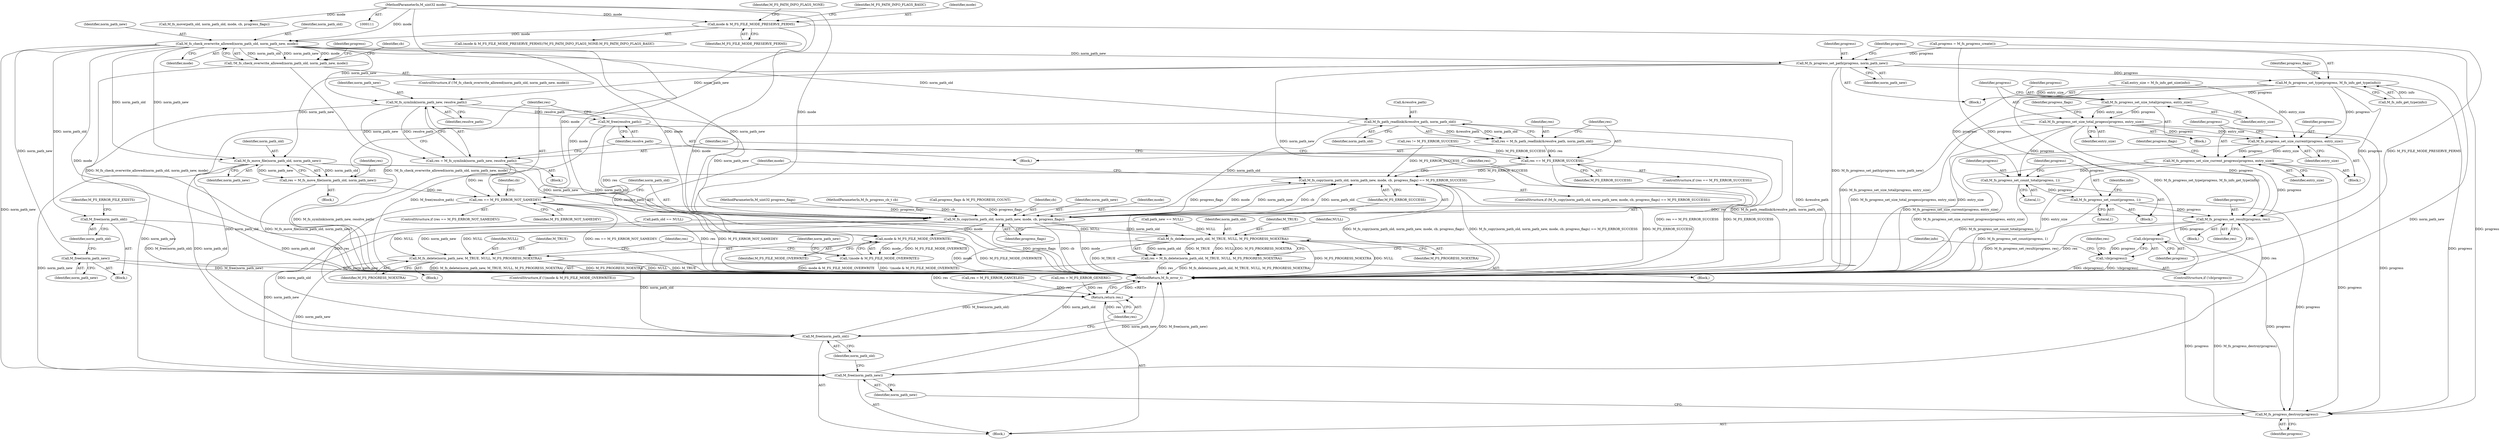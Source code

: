 digraph "0_mstdlib_db124b8f607dd0a40a9aef2d4d468fad433522a7_3@API" {
"1000236" [label="(Call,M_fs_check_overwrite_allowed(norm_path_old, norm_path_new, mode))"];
"1000216" [label="(Call,mode & M_FS_FILE_MODE_PRESERVE_PERMS)"];
"1000114" [label="(MethodParameterIn,M_uint32 mode)"];
"1000235" [label="(Call,!M_fs_check_overwrite_allowed(norm_path_old, norm_path_new, mode))"];
"1000243" [label="(Call,M_free(norm_path_new))"];
"1000245" [label="(Call,M_free(norm_path_old))"];
"1000256" [label="(Call,M_fs_progress_set_path(progress, norm_path_new))"];
"1000259" [label="(Call,M_fs_progress_set_type(progress, M_fs_info_get_type(info)))"];
"1000268" [label="(Call,M_fs_progress_set_size_total(progress, entry_size))"];
"1000271" [label="(Call,M_fs_progress_set_size_total_progess(progress, entry_size))"];
"1000279" [label="(Call,M_fs_progress_set_size_current(progress, entry_size))"];
"1000282" [label="(Call,M_fs_progress_set_size_current_progress(progress, entry_size))"];
"1000290" [label="(Call,M_fs_progress_set_count_total(progress, 1))"];
"1000293" [label="(Call,M_fs_progress_set_count(progress, 1))"];
"1000370" [label="(Call,M_fs_progress_set_result(progress, res))"];
"1000375" [label="(Call,cb(progress))"];
"1000374" [label="(Call,!cb(progress))"];
"1000383" [label="(Call,M_fs_progress_destroy(progress))"];
"1000389" [label="(Return,return res;)"];
"1000315" [label="(Call,M_fs_symlink(norm_path_new, resolve_path))"];
"1000313" [label="(Call,res = M_fs_symlink(norm_path_new, resolve_path))"];
"1000328" [label="(Call,res == M_FS_ERROR_NOT_SAMEDEV)"];
"1000318" [label="(Call,M_free(resolve_path))"];
"1000334" [label="(Call,M_fs_copy(norm_path_old, norm_path_new, mode, cb, progress_flags))"];
"1000333" [label="(Call,M_fs_copy(norm_path_old, norm_path_new, mode, cb, progress_flags) == M_FS_ERROR_SUCCESS)"];
"1000344" [label="(Call,M_fs_delete(norm_path_old, M_TRUE, NULL, M_FS_PROGRESS_NOEXTRA))"];
"1000342" [label="(Call,res = M_fs_delete(norm_path_old, M_TRUE, NULL, M_FS_PROGRESS_NOEXTRA))"];
"1000387" [label="(Call,M_free(norm_path_old))"];
"1000353" [label="(Call,mode & M_FS_FILE_MODE_OVERWRITE)"];
"1000352" [label="(Call,!(mode & M_FS_FILE_MODE_OVERWRITE))"];
"1000357" [label="(Call,M_fs_delete(norm_path_new, M_TRUE, NULL, M_FS_PROGRESS_NOEXTRA))"];
"1000385" [label="(Call,M_free(norm_path_new))"];
"1000324" [label="(Call,M_fs_move_file(norm_path_old, norm_path_new))"];
"1000322" [label="(Call,res = M_fs_move_file(norm_path_old, norm_path_new))"];
"1000304" [label="(Call,M_fs_path_readlink(&resolve_path, norm_path_old))"];
"1000302" [label="(Call,res = M_fs_path_readlink(&resolve_path, norm_path_old))"];
"1000309" [label="(Call,res == M_FS_ERROR_SUCCESS)"];
"1000345" [label="(Identifier,norm_path_old)"];
"1000340" [label="(Identifier,M_FS_ERROR_SUCCESS)"];
"1000276" [label="(Identifier,progress_flags)"];
"1000382" [label="(Identifier,info)"];
"1000281" [label="(Identifier,entry_size)"];
"1000270" [label="(Identifier,entry_size)"];
"1000234" [label="(ControlStructure,if (!M_fs_check_overwrite_allowed(norm_path_old, norm_path_new, mode)))"];
"1000130" [label="(Call,path_old == NULL)"];
"1000268" [label="(Call,M_fs_progress_set_size_total(progress, entry_size))"];
"1000251" [label="(Block,)"];
"1000248" [label="(Identifier,M_FS_ERROR_FILE_EXISTS)"];
"1000314" [label="(Identifier,res)"];
"1000242" [label="(Identifier,progress)"];
"1000219" [label="(Identifier,M_FS_PATH_INFO_FLAGS_NONE)"];
"1000271" [label="(Call,M_fs_progress_set_size_total_progess(progress, entry_size))"];
"1000334" [label="(Call,M_fs_copy(norm_path_old, norm_path_new, mode, cb, progress_flags))"];
"1000215" [label="(Call,(mode & M_FS_FILE_MODE_PRESERVE_PERMS)?M_FS_PATH_INFO_FLAGS_NONE:M_FS_PATH_INFO_FLAGS_BASIC)"];
"1000378" [label="(Call,res = M_FS_ERROR_CANCELED)"];
"1000116" [label="(MethodParameterIn,M_uint32 progress_flags)"];
"1000351" [label="(ControlStructure,if (!(mode & M_FS_FILE_MODE_OVERWRITE)))"];
"1000260" [label="(Identifier,progress)"];
"1000280" [label="(Identifier,progress)"];
"1000388" [label="(Identifier,norm_path_old)"];
"1000355" [label="(Identifier,M_FS_FILE_MODE_OVERWRITE)"];
"1000311" [label="(Identifier,M_FS_ERROR_SUCCESS)"];
"1000321" [label="(Block,)"];
"1000256" [label="(Call,M_fs_progress_set_path(progress, norm_path_new))"];
"1000384" [label="(Identifier,progress)"];
"1000246" [label="(Identifier,norm_path_old)"];
"1000368" [label="(Identifier,cb)"];
"1000387" [label="(Call,M_free(norm_path_old))"];
"1000243" [label="(Call,M_free(norm_path_new))"];
"1000361" [label="(Identifier,M_FS_PROGRESS_NOEXTRA)"];
"1000316" [label="(Identifier,norm_path_new)"];
"1000240" [label="(Block,)"];
"1000309" [label="(Call,res == M_FS_ERROR_SUCCESS)"];
"1000222" [label="(Call,res != M_FS_ERROR_SUCCESS)"];
"1000362" [label="(Call,res = M_FS_ERROR_GENERIC)"];
"1000279" [label="(Call,M_fs_progress_set_size_current(progress, entry_size))"];
"1000289" [label="(Block,)"];
"1000342" [label="(Call,res = M_fs_delete(norm_path_old, M_TRUE, NULL, M_FS_PROGRESS_NOEXTRA))"];
"1000313" [label="(Call,res = M_fs_symlink(norm_path_new, resolve_path))"];
"1000216" [label="(Call,mode & M_FS_FILE_MODE_PRESERVE_PERMS)"];
"1000360" [label="(Identifier,NULL)"];
"1000372" [label="(Identifier,res)"];
"1000239" [label="(Identifier,mode)"];
"1000319" [label="(Identifier,resolve_path)"];
"1000326" [label="(Identifier,norm_path_new)"];
"1000177" [label="(Call,M_fs_move(path_old, norm_path_old, mode, cb, progress_flags))"];
"1000359" [label="(Identifier,M_TRUE)"];
"1000115" [label="(MethodParameterIn,M_fs_progress_cb_t cb)"];
"1000375" [label="(Call,cb(progress))"];
"1000357" [label="(Call,M_fs_delete(norm_path_new, M_TRUE, NULL, M_FS_PROGRESS_NOEXTRA))"];
"1000220" [label="(Identifier,M_FS_PATH_INFO_FLAGS_BASIC)"];
"1000356" [label="(Block,)"];
"1000304" [label="(Call,M_fs_path_readlink(&resolve_path, norm_path_old))"];
"1000286" [label="(Call,progress_flags & M_FS_PROGRESS_COUNT)"];
"1000269" [label="(Identifier,progress)"];
"1000273" [label="(Identifier,entry_size)"];
"1000312" [label="(Block,)"];
"1000315" [label="(Call,M_fs_symlink(norm_path_new, resolve_path))"];
"1000370" [label="(Call,M_fs_progress_set_result(progress, res))"];
"1000139" [label="(Call,path_new == NULL)"];
"1000267" [label="(Block,)"];
"1000338" [label="(Identifier,cb)"];
"1000374" [label="(Call,!cb(progress))"];
"1000250" [label="(Identifier,cb)"];
"1000328" [label="(Call,res == M_FS_ERROR_NOT_SAMEDEV)"];
"1000295" [label="(Literal,1)"];
"1000327" [label="(ControlStructure,if (res == M_FS_ERROR_NOT_SAMEDEV))"];
"1000332" [label="(ControlStructure,if (M_fs_copy(norm_path_old, norm_path_new, mode, cb, progress_flags) == M_FS_ERROR_SUCCESS))"];
"1000278" [label="(Block,)"];
"1000333" [label="(Call,M_fs_copy(norm_path_old, norm_path_new, mode, cb, progress_flags) == M_FS_ERROR_SUCCESS)"];
"1000383" [label="(Call,M_fs_progress_destroy(progress))"];
"1000206" [label="(Call,progress = M_fs_progress_create())"];
"1000318" [label="(Call,M_free(resolve_path))"];
"1000236" [label="(Call,M_fs_check_overwrite_allowed(norm_path_old, norm_path_new, mode))"];
"1000343" [label="(Identifier,res)"];
"1000294" [label="(Identifier,progress)"];
"1000282" [label="(Call,M_fs_progress_set_size_current_progress(progress, entry_size))"];
"1000305" [label="(Call,&resolve_path)"];
"1000363" [label="(Identifier,res)"];
"1000292" [label="(Literal,1)"];
"1000335" [label="(Identifier,norm_path_old)"];
"1000218" [label="(Identifier,M_FS_FILE_MODE_PRESERVE_PERMS)"];
"1000358" [label="(Identifier,norm_path_new)"];
"1000245" [label="(Call,M_free(norm_path_old))"];
"1000324" [label="(Call,M_fs_move_file(norm_path_old, norm_path_new))"];
"1000235" [label="(Call,!M_fs_check_overwrite_allowed(norm_path_old, norm_path_new, mode))"];
"1000371" [label="(Identifier,progress)"];
"1000325" [label="(Identifier,norm_path_old)"];
"1000308" [label="(ControlStructure,if (res == M_FS_ERROR_SUCCESS))"];
"1000238" [label="(Identifier,norm_path_new)"];
"1000376" [label="(Identifier,progress)"];
"1000261" [label="(Call,M_fs_info_get_type(info))"];
"1000353" [label="(Call,mode & M_FS_FILE_MODE_OVERWRITE)"];
"1000307" [label="(Identifier,norm_path_old)"];
"1000369" [label="(Block,)"];
"1000244" [label="(Identifier,norm_path_new)"];
"1000117" [label="(Block,)"];
"1000348" [label="(Identifier,M_FS_PROGRESS_NOEXTRA)"];
"1000272" [label="(Identifier,progress)"];
"1000341" [label="(Block,)"];
"1000339" [label="(Identifier,progress_flags)"];
"1000293" [label="(Call,M_fs_progress_set_count(progress, 1))"];
"1000389" [label="(Return,return res;)"];
"1000258" [label="(Identifier,norm_path_new)"];
"1000283" [label="(Identifier,progress)"];
"1000379" [label="(Identifier,res)"];
"1000301" [label="(Block,)"];
"1000346" [label="(Identifier,M_TRUE)"];
"1000322" [label="(Call,res = M_fs_move_file(norm_path_old, norm_path_new))"];
"1000330" [label="(Identifier,M_FS_ERROR_NOT_SAMEDEV)"];
"1000354" [label="(Identifier,mode)"];
"1000329" [label="(Identifier,res)"];
"1000290" [label="(Call,M_fs_progress_set_count_total(progress, 1))"];
"1000114" [label="(MethodParameterIn,M_uint32 mode)"];
"1000373" [label="(ControlStructure,if (!cb(progress)))"];
"1000317" [label="(Identifier,resolve_path)"];
"1000352" [label="(Call,!(mode & M_FS_FILE_MODE_OVERWRITE))"];
"1000336" [label="(Identifier,norm_path_new)"];
"1000291" [label="(Identifier,progress)"];
"1000299" [label="(Identifier,info)"];
"1000310" [label="(Identifier,res)"];
"1000265" [label="(Identifier,progress_flags)"];
"1000303" [label="(Identifier,res)"];
"1000259" [label="(Call,M_fs_progress_set_type(progress, M_fs_info_get_type(info)))"];
"1000386" [label="(Identifier,norm_path_new)"];
"1000323" [label="(Identifier,res)"];
"1000284" [label="(Identifier,entry_size)"];
"1000391" [label="(MethodReturn,M_fs_error_t)"];
"1000390" [label="(Identifier,res)"];
"1000337" [label="(Identifier,mode)"];
"1000237" [label="(Identifier,norm_path_old)"];
"1000344" [label="(Call,M_fs_delete(norm_path_old, M_TRUE, NULL, M_FS_PROGRESS_NOEXTRA))"];
"1000217" [label="(Identifier,mode)"];
"1000252" [label="(Call,entry_size = M_fs_info_get_size(info))"];
"1000347" [label="(Identifier,NULL)"];
"1000302" [label="(Call,res = M_fs_path_readlink(&resolve_path, norm_path_old))"];
"1000257" [label="(Identifier,progress)"];
"1000385" [label="(Call,M_free(norm_path_new))"];
"1000287" [label="(Identifier,progress_flags)"];
"1000236" -> "1000235"  [label="AST: "];
"1000236" -> "1000239"  [label="CFG: "];
"1000237" -> "1000236"  [label="AST: "];
"1000238" -> "1000236"  [label="AST: "];
"1000239" -> "1000236"  [label="AST: "];
"1000235" -> "1000236"  [label="CFG: "];
"1000236" -> "1000391"  [label="DDG: mode"];
"1000236" -> "1000235"  [label="DDG: norm_path_old"];
"1000236" -> "1000235"  [label="DDG: norm_path_new"];
"1000236" -> "1000235"  [label="DDG: mode"];
"1000216" -> "1000236"  [label="DDG: mode"];
"1000114" -> "1000236"  [label="DDG: mode"];
"1000236" -> "1000243"  [label="DDG: norm_path_new"];
"1000236" -> "1000245"  [label="DDG: norm_path_old"];
"1000236" -> "1000256"  [label="DDG: norm_path_new"];
"1000236" -> "1000304"  [label="DDG: norm_path_old"];
"1000236" -> "1000315"  [label="DDG: norm_path_new"];
"1000236" -> "1000324"  [label="DDG: norm_path_old"];
"1000236" -> "1000324"  [label="DDG: norm_path_new"];
"1000236" -> "1000334"  [label="DDG: norm_path_new"];
"1000236" -> "1000334"  [label="DDG: mode"];
"1000236" -> "1000385"  [label="DDG: norm_path_new"];
"1000216" -> "1000215"  [label="AST: "];
"1000216" -> "1000218"  [label="CFG: "];
"1000217" -> "1000216"  [label="AST: "];
"1000218" -> "1000216"  [label="AST: "];
"1000219" -> "1000216"  [label="CFG: "];
"1000220" -> "1000216"  [label="CFG: "];
"1000216" -> "1000391"  [label="DDG: mode"];
"1000216" -> "1000391"  [label="DDG: M_FS_FILE_MODE_PRESERVE_PERMS"];
"1000114" -> "1000216"  [label="DDG: mode"];
"1000114" -> "1000111"  [label="AST: "];
"1000114" -> "1000391"  [label="DDG: mode"];
"1000114" -> "1000177"  [label="DDG: mode"];
"1000114" -> "1000334"  [label="DDG: mode"];
"1000114" -> "1000353"  [label="DDG: mode"];
"1000235" -> "1000234"  [label="AST: "];
"1000242" -> "1000235"  [label="CFG: "];
"1000250" -> "1000235"  [label="CFG: "];
"1000235" -> "1000391"  [label="DDG: M_fs_check_overwrite_allowed(norm_path_old, norm_path_new, mode)"];
"1000235" -> "1000391"  [label="DDG: !M_fs_check_overwrite_allowed(norm_path_old, norm_path_new, mode)"];
"1000243" -> "1000240"  [label="AST: "];
"1000243" -> "1000244"  [label="CFG: "];
"1000244" -> "1000243"  [label="AST: "];
"1000246" -> "1000243"  [label="CFG: "];
"1000243" -> "1000391"  [label="DDG: norm_path_new"];
"1000243" -> "1000391"  [label="DDG: M_free(norm_path_new)"];
"1000245" -> "1000240"  [label="AST: "];
"1000245" -> "1000246"  [label="CFG: "];
"1000246" -> "1000245"  [label="AST: "];
"1000248" -> "1000245"  [label="CFG: "];
"1000245" -> "1000391"  [label="DDG: M_free(norm_path_old)"];
"1000245" -> "1000391"  [label="DDG: norm_path_old"];
"1000256" -> "1000251"  [label="AST: "];
"1000256" -> "1000258"  [label="CFG: "];
"1000257" -> "1000256"  [label="AST: "];
"1000258" -> "1000256"  [label="AST: "];
"1000260" -> "1000256"  [label="CFG: "];
"1000256" -> "1000391"  [label="DDG: M_fs_progress_set_path(progress, norm_path_new)"];
"1000206" -> "1000256"  [label="DDG: progress"];
"1000256" -> "1000259"  [label="DDG: progress"];
"1000256" -> "1000315"  [label="DDG: norm_path_new"];
"1000256" -> "1000324"  [label="DDG: norm_path_new"];
"1000256" -> "1000334"  [label="DDG: norm_path_new"];
"1000256" -> "1000385"  [label="DDG: norm_path_new"];
"1000259" -> "1000251"  [label="AST: "];
"1000259" -> "1000261"  [label="CFG: "];
"1000260" -> "1000259"  [label="AST: "];
"1000261" -> "1000259"  [label="AST: "];
"1000265" -> "1000259"  [label="CFG: "];
"1000259" -> "1000391"  [label="DDG: M_fs_progress_set_type(progress, M_fs_info_get_type(info))"];
"1000261" -> "1000259"  [label="DDG: info"];
"1000259" -> "1000268"  [label="DDG: progress"];
"1000259" -> "1000279"  [label="DDG: progress"];
"1000259" -> "1000290"  [label="DDG: progress"];
"1000259" -> "1000370"  [label="DDG: progress"];
"1000259" -> "1000383"  [label="DDG: progress"];
"1000268" -> "1000267"  [label="AST: "];
"1000268" -> "1000270"  [label="CFG: "];
"1000269" -> "1000268"  [label="AST: "];
"1000270" -> "1000268"  [label="AST: "];
"1000272" -> "1000268"  [label="CFG: "];
"1000268" -> "1000391"  [label="DDG: M_fs_progress_set_size_total(progress, entry_size)"];
"1000252" -> "1000268"  [label="DDG: entry_size"];
"1000268" -> "1000271"  [label="DDG: progress"];
"1000268" -> "1000271"  [label="DDG: entry_size"];
"1000271" -> "1000267"  [label="AST: "];
"1000271" -> "1000273"  [label="CFG: "];
"1000272" -> "1000271"  [label="AST: "];
"1000273" -> "1000271"  [label="AST: "];
"1000276" -> "1000271"  [label="CFG: "];
"1000271" -> "1000391"  [label="DDG: entry_size"];
"1000271" -> "1000391"  [label="DDG: M_fs_progress_set_size_total_progess(progress, entry_size)"];
"1000271" -> "1000279"  [label="DDG: progress"];
"1000271" -> "1000279"  [label="DDG: entry_size"];
"1000271" -> "1000290"  [label="DDG: progress"];
"1000271" -> "1000370"  [label="DDG: progress"];
"1000271" -> "1000383"  [label="DDG: progress"];
"1000279" -> "1000278"  [label="AST: "];
"1000279" -> "1000281"  [label="CFG: "];
"1000280" -> "1000279"  [label="AST: "];
"1000281" -> "1000279"  [label="AST: "];
"1000283" -> "1000279"  [label="CFG: "];
"1000279" -> "1000391"  [label="DDG: M_fs_progress_set_size_current(progress, entry_size)"];
"1000252" -> "1000279"  [label="DDG: entry_size"];
"1000279" -> "1000282"  [label="DDG: progress"];
"1000279" -> "1000282"  [label="DDG: entry_size"];
"1000282" -> "1000278"  [label="AST: "];
"1000282" -> "1000284"  [label="CFG: "];
"1000283" -> "1000282"  [label="AST: "];
"1000284" -> "1000282"  [label="AST: "];
"1000287" -> "1000282"  [label="CFG: "];
"1000282" -> "1000391"  [label="DDG: M_fs_progress_set_size_current_progress(progress, entry_size)"];
"1000282" -> "1000391"  [label="DDG: entry_size"];
"1000282" -> "1000290"  [label="DDG: progress"];
"1000282" -> "1000370"  [label="DDG: progress"];
"1000282" -> "1000383"  [label="DDG: progress"];
"1000290" -> "1000289"  [label="AST: "];
"1000290" -> "1000292"  [label="CFG: "];
"1000291" -> "1000290"  [label="AST: "];
"1000292" -> "1000290"  [label="AST: "];
"1000294" -> "1000290"  [label="CFG: "];
"1000290" -> "1000391"  [label="DDG: M_fs_progress_set_count_total(progress, 1)"];
"1000290" -> "1000293"  [label="DDG: progress"];
"1000293" -> "1000289"  [label="AST: "];
"1000293" -> "1000295"  [label="CFG: "];
"1000294" -> "1000293"  [label="AST: "];
"1000295" -> "1000293"  [label="AST: "];
"1000299" -> "1000293"  [label="CFG: "];
"1000293" -> "1000391"  [label="DDG: M_fs_progress_set_count(progress, 1)"];
"1000293" -> "1000370"  [label="DDG: progress"];
"1000293" -> "1000383"  [label="DDG: progress"];
"1000370" -> "1000369"  [label="AST: "];
"1000370" -> "1000372"  [label="CFG: "];
"1000371" -> "1000370"  [label="AST: "];
"1000372" -> "1000370"  [label="AST: "];
"1000376" -> "1000370"  [label="CFG: "];
"1000370" -> "1000391"  [label="DDG: M_fs_progress_set_result(progress, res)"];
"1000370" -> "1000391"  [label="DDG: res"];
"1000206" -> "1000370"  [label="DDG: progress"];
"1000328" -> "1000370"  [label="DDG: res"];
"1000370" -> "1000375"  [label="DDG: progress"];
"1000370" -> "1000389"  [label="DDG: res"];
"1000375" -> "1000374"  [label="AST: "];
"1000375" -> "1000376"  [label="CFG: "];
"1000376" -> "1000375"  [label="AST: "];
"1000374" -> "1000375"  [label="CFG: "];
"1000375" -> "1000374"  [label="DDG: progress"];
"1000375" -> "1000383"  [label="DDG: progress"];
"1000374" -> "1000373"  [label="AST: "];
"1000379" -> "1000374"  [label="CFG: "];
"1000382" -> "1000374"  [label="CFG: "];
"1000374" -> "1000391"  [label="DDG: cb(progress)"];
"1000374" -> "1000391"  [label="DDG: !cb(progress)"];
"1000383" -> "1000117"  [label="AST: "];
"1000383" -> "1000384"  [label="CFG: "];
"1000384" -> "1000383"  [label="AST: "];
"1000386" -> "1000383"  [label="CFG: "];
"1000383" -> "1000391"  [label="DDG: M_fs_progress_destroy(progress)"];
"1000383" -> "1000391"  [label="DDG: progress"];
"1000206" -> "1000383"  [label="DDG: progress"];
"1000389" -> "1000117"  [label="AST: "];
"1000389" -> "1000390"  [label="CFG: "];
"1000390" -> "1000389"  [label="AST: "];
"1000391" -> "1000389"  [label="CFG: "];
"1000389" -> "1000391"  [label="DDG: <RET>"];
"1000390" -> "1000389"  [label="DDG: res"];
"1000342" -> "1000389"  [label="DDG: res"];
"1000378" -> "1000389"  [label="DDG: res"];
"1000328" -> "1000389"  [label="DDG: res"];
"1000362" -> "1000389"  [label="DDG: res"];
"1000315" -> "1000313"  [label="AST: "];
"1000315" -> "1000317"  [label="CFG: "];
"1000316" -> "1000315"  [label="AST: "];
"1000317" -> "1000315"  [label="AST: "];
"1000313" -> "1000315"  [label="CFG: "];
"1000315" -> "1000313"  [label="DDG: norm_path_new"];
"1000315" -> "1000313"  [label="DDG: resolve_path"];
"1000315" -> "1000318"  [label="DDG: resolve_path"];
"1000315" -> "1000334"  [label="DDG: norm_path_new"];
"1000315" -> "1000385"  [label="DDG: norm_path_new"];
"1000313" -> "1000312"  [label="AST: "];
"1000314" -> "1000313"  [label="AST: "];
"1000319" -> "1000313"  [label="CFG: "];
"1000313" -> "1000391"  [label="DDG: M_fs_symlink(norm_path_new, resolve_path)"];
"1000313" -> "1000328"  [label="DDG: res"];
"1000328" -> "1000327"  [label="AST: "];
"1000328" -> "1000330"  [label="CFG: "];
"1000329" -> "1000328"  [label="AST: "];
"1000330" -> "1000328"  [label="AST: "];
"1000335" -> "1000328"  [label="CFG: "];
"1000368" -> "1000328"  [label="CFG: "];
"1000328" -> "1000391"  [label="DDG: res == M_FS_ERROR_NOT_SAMEDEV"];
"1000328" -> "1000391"  [label="DDG: res"];
"1000328" -> "1000391"  [label="DDG: M_FS_ERROR_NOT_SAMEDEV"];
"1000309" -> "1000328"  [label="DDG: res"];
"1000322" -> "1000328"  [label="DDG: res"];
"1000318" -> "1000301"  [label="AST: "];
"1000318" -> "1000319"  [label="CFG: "];
"1000319" -> "1000318"  [label="AST: "];
"1000329" -> "1000318"  [label="CFG: "];
"1000318" -> "1000391"  [label="DDG: M_free(resolve_path)"];
"1000318" -> "1000391"  [label="DDG: resolve_path"];
"1000334" -> "1000333"  [label="AST: "];
"1000334" -> "1000339"  [label="CFG: "];
"1000335" -> "1000334"  [label="AST: "];
"1000336" -> "1000334"  [label="AST: "];
"1000337" -> "1000334"  [label="AST: "];
"1000338" -> "1000334"  [label="AST: "];
"1000339" -> "1000334"  [label="AST: "];
"1000340" -> "1000334"  [label="CFG: "];
"1000334" -> "1000391"  [label="DDG: progress_flags"];
"1000334" -> "1000391"  [label="DDG: cb"];
"1000334" -> "1000391"  [label="DDG: mode"];
"1000334" -> "1000333"  [label="DDG: progress_flags"];
"1000334" -> "1000333"  [label="DDG: mode"];
"1000334" -> "1000333"  [label="DDG: norm_path_new"];
"1000334" -> "1000333"  [label="DDG: cb"];
"1000334" -> "1000333"  [label="DDG: norm_path_old"];
"1000304" -> "1000334"  [label="DDG: norm_path_old"];
"1000324" -> "1000334"  [label="DDG: norm_path_old"];
"1000324" -> "1000334"  [label="DDG: norm_path_new"];
"1000115" -> "1000334"  [label="DDG: cb"];
"1000286" -> "1000334"  [label="DDG: progress_flags"];
"1000116" -> "1000334"  [label="DDG: progress_flags"];
"1000334" -> "1000344"  [label="DDG: norm_path_old"];
"1000334" -> "1000353"  [label="DDG: mode"];
"1000334" -> "1000357"  [label="DDG: norm_path_new"];
"1000334" -> "1000385"  [label="DDG: norm_path_new"];
"1000334" -> "1000387"  [label="DDG: norm_path_old"];
"1000333" -> "1000332"  [label="AST: "];
"1000333" -> "1000340"  [label="CFG: "];
"1000340" -> "1000333"  [label="AST: "];
"1000343" -> "1000333"  [label="CFG: "];
"1000354" -> "1000333"  [label="CFG: "];
"1000333" -> "1000391"  [label="DDG: M_fs_copy(norm_path_old, norm_path_new, mode, cb, progress_flags)"];
"1000333" -> "1000391"  [label="DDG: M_fs_copy(norm_path_old, norm_path_new, mode, cb, progress_flags) == M_FS_ERROR_SUCCESS"];
"1000333" -> "1000391"  [label="DDG: M_FS_ERROR_SUCCESS"];
"1000309" -> "1000333"  [label="DDG: M_FS_ERROR_SUCCESS"];
"1000222" -> "1000333"  [label="DDG: M_FS_ERROR_SUCCESS"];
"1000344" -> "1000342"  [label="AST: "];
"1000344" -> "1000348"  [label="CFG: "];
"1000345" -> "1000344"  [label="AST: "];
"1000346" -> "1000344"  [label="AST: "];
"1000347" -> "1000344"  [label="AST: "];
"1000348" -> "1000344"  [label="AST: "];
"1000342" -> "1000344"  [label="CFG: "];
"1000344" -> "1000391"  [label="DDG: M_FS_PROGRESS_NOEXTRA"];
"1000344" -> "1000391"  [label="DDG: NULL"];
"1000344" -> "1000391"  [label="DDG: M_TRUE"];
"1000344" -> "1000342"  [label="DDG: norm_path_old"];
"1000344" -> "1000342"  [label="DDG: M_TRUE"];
"1000344" -> "1000342"  [label="DDG: NULL"];
"1000344" -> "1000342"  [label="DDG: M_FS_PROGRESS_NOEXTRA"];
"1000130" -> "1000344"  [label="DDG: NULL"];
"1000139" -> "1000344"  [label="DDG: NULL"];
"1000344" -> "1000387"  [label="DDG: norm_path_old"];
"1000342" -> "1000341"  [label="AST: "];
"1000343" -> "1000342"  [label="AST: "];
"1000382" -> "1000342"  [label="CFG: "];
"1000342" -> "1000391"  [label="DDG: M_fs_delete(norm_path_old, M_TRUE, NULL, M_FS_PROGRESS_NOEXTRA)"];
"1000342" -> "1000391"  [label="DDG: res"];
"1000387" -> "1000117"  [label="AST: "];
"1000387" -> "1000388"  [label="CFG: "];
"1000388" -> "1000387"  [label="AST: "];
"1000390" -> "1000387"  [label="CFG: "];
"1000387" -> "1000391"  [label="DDG: norm_path_old"];
"1000387" -> "1000391"  [label="DDG: M_free(norm_path_old)"];
"1000304" -> "1000387"  [label="DDG: norm_path_old"];
"1000324" -> "1000387"  [label="DDG: norm_path_old"];
"1000353" -> "1000352"  [label="AST: "];
"1000353" -> "1000355"  [label="CFG: "];
"1000354" -> "1000353"  [label="AST: "];
"1000355" -> "1000353"  [label="AST: "];
"1000352" -> "1000353"  [label="CFG: "];
"1000353" -> "1000391"  [label="DDG: mode"];
"1000353" -> "1000391"  [label="DDG: M_FS_FILE_MODE_OVERWRITE"];
"1000353" -> "1000352"  [label="DDG: mode"];
"1000353" -> "1000352"  [label="DDG: M_FS_FILE_MODE_OVERWRITE"];
"1000352" -> "1000351"  [label="AST: "];
"1000358" -> "1000352"  [label="CFG: "];
"1000363" -> "1000352"  [label="CFG: "];
"1000352" -> "1000391"  [label="DDG: mode & M_FS_FILE_MODE_OVERWRITE"];
"1000352" -> "1000391"  [label="DDG: !(mode & M_FS_FILE_MODE_OVERWRITE)"];
"1000357" -> "1000356"  [label="AST: "];
"1000357" -> "1000361"  [label="CFG: "];
"1000358" -> "1000357"  [label="AST: "];
"1000359" -> "1000357"  [label="AST: "];
"1000360" -> "1000357"  [label="AST: "];
"1000361" -> "1000357"  [label="AST: "];
"1000363" -> "1000357"  [label="CFG: "];
"1000357" -> "1000391"  [label="DDG: M_fs_delete(norm_path_new, M_TRUE, NULL, M_FS_PROGRESS_NOEXTRA)"];
"1000357" -> "1000391"  [label="DDG: M_FS_PROGRESS_NOEXTRA"];
"1000357" -> "1000391"  [label="DDG: NULL"];
"1000357" -> "1000391"  [label="DDG: M_TRUE"];
"1000130" -> "1000357"  [label="DDG: NULL"];
"1000139" -> "1000357"  [label="DDG: NULL"];
"1000357" -> "1000385"  [label="DDG: norm_path_new"];
"1000385" -> "1000117"  [label="AST: "];
"1000385" -> "1000386"  [label="CFG: "];
"1000386" -> "1000385"  [label="AST: "];
"1000388" -> "1000385"  [label="CFG: "];
"1000385" -> "1000391"  [label="DDG: norm_path_new"];
"1000385" -> "1000391"  [label="DDG: M_free(norm_path_new)"];
"1000324" -> "1000385"  [label="DDG: norm_path_new"];
"1000324" -> "1000322"  [label="AST: "];
"1000324" -> "1000326"  [label="CFG: "];
"1000325" -> "1000324"  [label="AST: "];
"1000326" -> "1000324"  [label="AST: "];
"1000322" -> "1000324"  [label="CFG: "];
"1000324" -> "1000322"  [label="DDG: norm_path_old"];
"1000324" -> "1000322"  [label="DDG: norm_path_new"];
"1000322" -> "1000321"  [label="AST: "];
"1000323" -> "1000322"  [label="AST: "];
"1000329" -> "1000322"  [label="CFG: "];
"1000322" -> "1000391"  [label="DDG: M_fs_move_file(norm_path_old, norm_path_new)"];
"1000304" -> "1000302"  [label="AST: "];
"1000304" -> "1000307"  [label="CFG: "];
"1000305" -> "1000304"  [label="AST: "];
"1000307" -> "1000304"  [label="AST: "];
"1000302" -> "1000304"  [label="CFG: "];
"1000304" -> "1000391"  [label="DDG: &resolve_path"];
"1000304" -> "1000302"  [label="DDG: &resolve_path"];
"1000304" -> "1000302"  [label="DDG: norm_path_old"];
"1000302" -> "1000301"  [label="AST: "];
"1000303" -> "1000302"  [label="AST: "];
"1000310" -> "1000302"  [label="CFG: "];
"1000302" -> "1000391"  [label="DDG: M_fs_path_readlink(&resolve_path, norm_path_old)"];
"1000302" -> "1000309"  [label="DDG: res"];
"1000309" -> "1000308"  [label="AST: "];
"1000309" -> "1000311"  [label="CFG: "];
"1000310" -> "1000309"  [label="AST: "];
"1000311" -> "1000309"  [label="AST: "];
"1000314" -> "1000309"  [label="CFG: "];
"1000319" -> "1000309"  [label="CFG: "];
"1000309" -> "1000391"  [label="DDG: res == M_FS_ERROR_SUCCESS"];
"1000309" -> "1000391"  [label="DDG: M_FS_ERROR_SUCCESS"];
"1000222" -> "1000309"  [label="DDG: M_FS_ERROR_SUCCESS"];
}
